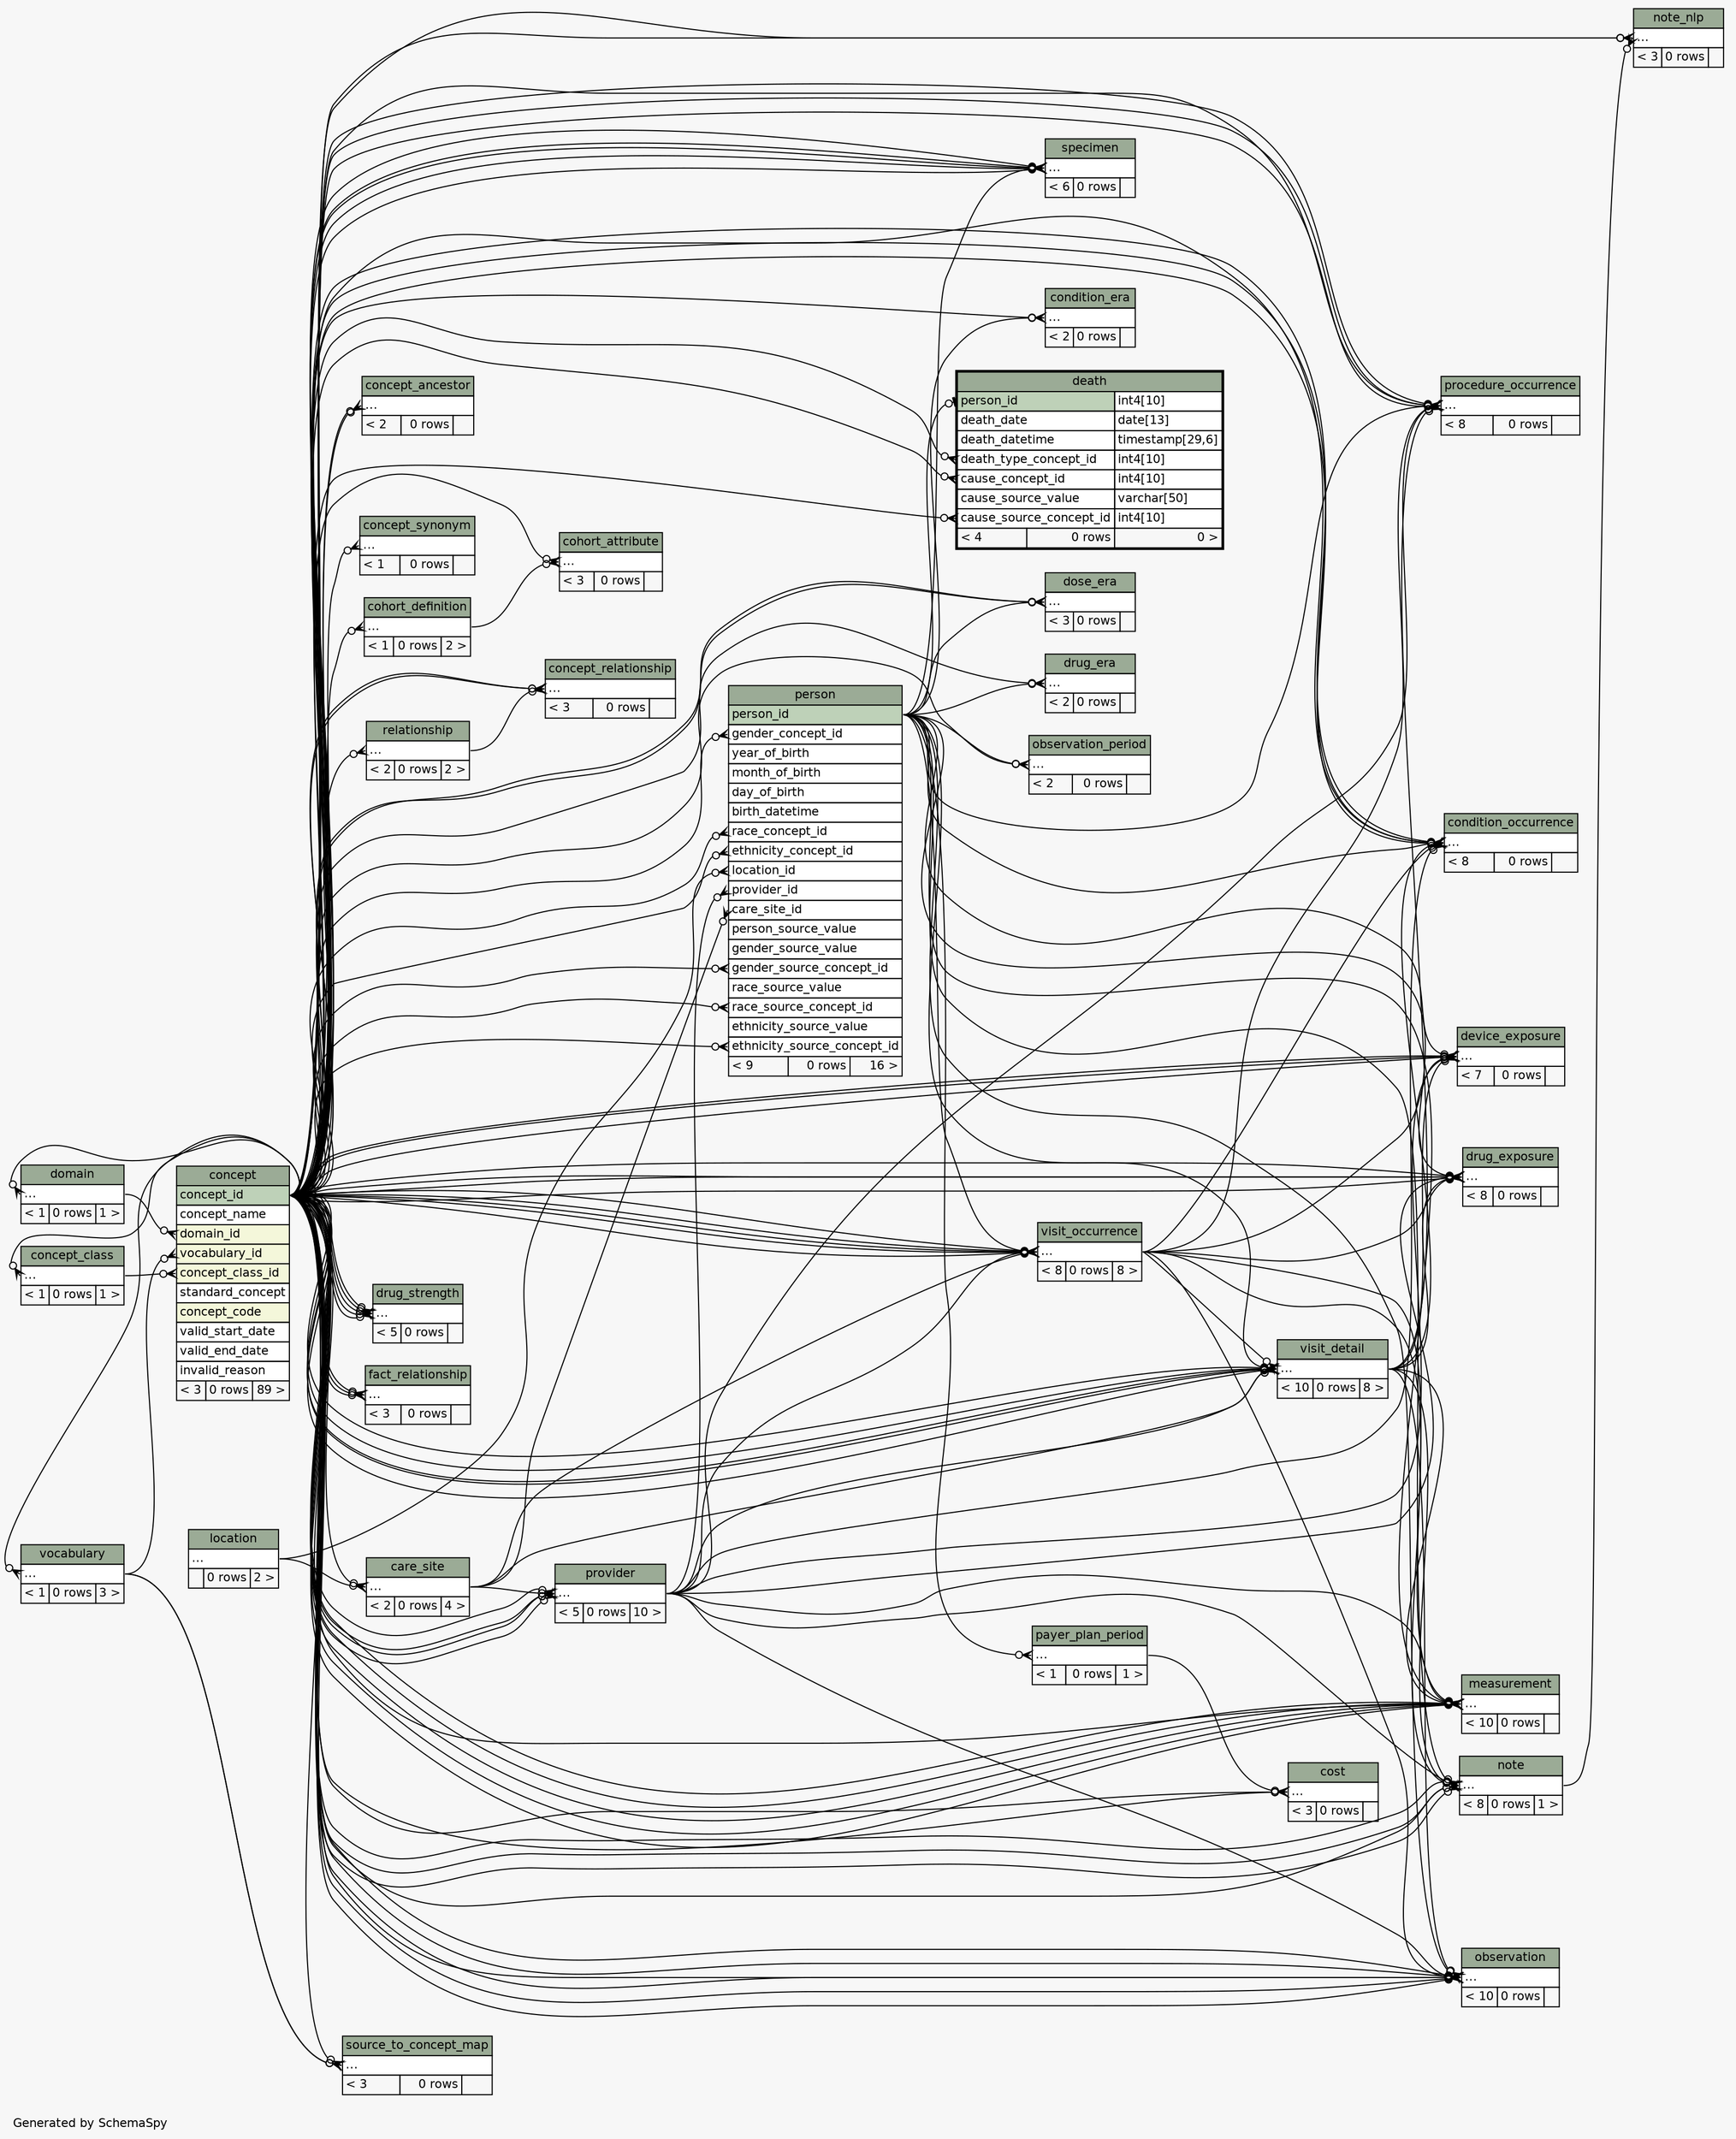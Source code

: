 // dot 2.38.0 on Linux 4.10.0-32-generic
// SchemaSpy rev 590
digraph "twoDegreesRelationshipsDiagram" {
  graph [
    rankdir="RL"
    bgcolor="#f7f7f7"
    label="\nGenerated by SchemaSpy"
    labeljust="l"
    nodesep="0.18"
    ranksep="0.46"
    fontname="Helvetica"
    fontsize="11"
  ];
  node [
    fontname="Helvetica"
    fontsize="11"
    shape="plaintext"
  ];
  edge [
    arrowsize="0.8"
  ];
  "care_site":"elipses":w -> "location":"elipses":e [arrowhead=none dir=back arrowtail=crowodot];
  "care_site":"elipses":w -> "concept":"concept_id":e [arrowhead=none dir=back arrowtail=crowodot];
  "cohort_attribute":"elipses":w -> "cohort_definition":"elipses":e [arrowhead=none dir=back arrowtail=crowodot];
  "cohort_attribute":"elipses":w -> "concept":"concept_id":e [arrowhead=none dir=back arrowtail=crowodot];
  "cohort_definition":"elipses":w -> "concept":"concept_id":e [arrowhead=none dir=back arrowtail=crowodot];
  "concept":"concept_class_id":w -> "concept_class":"elipses":e [arrowhead=none dir=back arrowtail=crowodot];
  "concept":"domain_id":w -> "domain":"elipses":e [arrowhead=none dir=back arrowtail=crowodot];
  "concept":"vocabulary_id":w -> "vocabulary":"elipses":e [arrowhead=none dir=back arrowtail=crowodot];
  "concept_ancestor":"elipses":w -> "concept":"concept_id":e [arrowhead=none dir=back arrowtail=crowodot];
  "concept_ancestor":"elipses":w -> "concept":"concept_id":e [arrowhead=none dir=back arrowtail=crowodot];
  "concept_class":"elipses":w -> "concept":"concept_id":e [arrowhead=none dir=back arrowtail=crowodot];
  "concept_relationship":"elipses":w -> "concept":"concept_id":e [arrowhead=none dir=back arrowtail=crowodot];
  "concept_relationship":"elipses":w -> "concept":"concept_id":e [arrowhead=none dir=back arrowtail=crowodot];
  "concept_relationship":"elipses":w -> "relationship":"elipses":e [arrowhead=none dir=back arrowtail=crowodot];
  "concept_synonym":"elipses":w -> "concept":"concept_id":e [arrowhead=none dir=back arrowtail=crowodot];
  "condition_era":"elipses":w -> "concept":"concept_id":e [arrowhead=none dir=back arrowtail=crowodot];
  "condition_era":"elipses":w -> "person":"person_id":e [arrowhead=none dir=back arrowtail=crowodot];
  "condition_occurrence":"elipses":w -> "concept":"concept_id":e [arrowhead=none dir=back arrowtail=crowodot];
  "condition_occurrence":"elipses":w -> "concept":"concept_id":e [arrowhead=none dir=back arrowtail=crowodot];
  "condition_occurrence":"elipses":w -> "concept":"concept_id":e [arrowhead=none dir=back arrowtail=crowodot];
  "condition_occurrence":"elipses":w -> "concept":"concept_id":e [arrowhead=none dir=back arrowtail=crowodot];
  "condition_occurrence":"elipses":w -> "person":"person_id":e [arrowhead=none dir=back arrowtail=crowodot];
  "condition_occurrence":"elipses":w -> "provider":"elipses":e [arrowhead=none dir=back arrowtail=crowodot];
  "condition_occurrence":"elipses":w -> "visit_detail":"elipses":e [arrowhead=none dir=back arrowtail=crowodot];
  "condition_occurrence":"elipses":w -> "visit_occurrence":"elipses":e [arrowhead=none dir=back arrowtail=crowodot];
  "cost":"elipses":w -> "concept":"concept_id":e [arrowhead=none dir=back arrowtail=crowodot];
  "cost":"elipses":w -> "concept":"concept_id":e [arrowhead=none dir=back arrowtail=crowodot];
  "cost":"elipses":w -> "payer_plan_period":"elipses":e [arrowhead=none dir=back arrowtail=crowodot];
  "death":"cause_concept_id":w -> "concept":"concept_id":e [arrowhead=none dir=back arrowtail=crowodot];
  "death":"cause_source_concept_id":w -> "concept":"concept_id":e [arrowhead=none dir=back arrowtail=crowodot];
  "death":"death_type_concept_id":w -> "concept":"concept_id":e [arrowhead=none dir=back arrowtail=crowodot];
  "death":"person_id":w -> "person":"person_id":e [arrowhead=none dir=back arrowtail=teeodot];
  "device_exposure":"elipses":w -> "concept":"concept_id":e [arrowhead=none dir=back arrowtail=crowodot];
  "device_exposure":"elipses":w -> "concept":"concept_id":e [arrowhead=none dir=back arrowtail=crowodot];
  "device_exposure":"elipses":w -> "concept":"concept_id":e [arrowhead=none dir=back arrowtail=crowodot];
  "device_exposure":"elipses":w -> "person":"person_id":e [arrowhead=none dir=back arrowtail=crowodot];
  "device_exposure":"elipses":w -> "provider":"elipses":e [arrowhead=none dir=back arrowtail=crowodot];
  "device_exposure":"elipses":w -> "visit_detail":"elipses":e [arrowhead=none dir=back arrowtail=crowodot];
  "device_exposure":"elipses":w -> "visit_occurrence":"elipses":e [arrowhead=none dir=back arrowtail=crowodot];
  "domain":"elipses":w -> "concept":"concept_id":e [arrowhead=none dir=back arrowtail=crowodot];
  "dose_era":"elipses":w -> "concept":"concept_id":e [arrowhead=none dir=back arrowtail=crowodot];
  "dose_era":"elipses":w -> "person":"person_id":e [arrowhead=none dir=back arrowtail=crowodot];
  "dose_era":"elipses":w -> "concept":"concept_id":e [arrowhead=none dir=back arrowtail=crowodot];
  "drug_era":"elipses":w -> "concept":"concept_id":e [arrowhead=none dir=back arrowtail=crowodot];
  "drug_era":"elipses":w -> "person":"person_id":e [arrowhead=none dir=back arrowtail=crowodot];
  "drug_exposure":"elipses":w -> "concept":"concept_id":e [arrowhead=none dir=back arrowtail=crowodot];
  "drug_exposure":"elipses":w -> "concept":"concept_id":e [arrowhead=none dir=back arrowtail=crowodot];
  "drug_exposure":"elipses":w -> "concept":"concept_id":e [arrowhead=none dir=back arrowtail=crowodot];
  "drug_exposure":"elipses":w -> "person":"person_id":e [arrowhead=none dir=back arrowtail=crowodot];
  "drug_exposure":"elipses":w -> "provider":"elipses":e [arrowhead=none dir=back arrowtail=crowodot];
  "drug_exposure":"elipses":w -> "concept":"concept_id":e [arrowhead=none dir=back arrowtail=crowodot];
  "drug_exposure":"elipses":w -> "visit_detail":"elipses":e [arrowhead=none dir=back arrowtail=crowodot];
  "drug_exposure":"elipses":w -> "visit_occurrence":"elipses":e [arrowhead=none dir=back arrowtail=crowodot];
  "drug_strength":"elipses":w -> "concept":"concept_id":e [arrowhead=none dir=back arrowtail=crowodot];
  "drug_strength":"elipses":w -> "concept":"concept_id":e [arrowhead=none dir=back arrowtail=crowodot];
  "drug_strength":"elipses":w -> "concept":"concept_id":e [arrowhead=none dir=back arrowtail=crowodot];
  "drug_strength":"elipses":w -> "concept":"concept_id":e [arrowhead=none dir=back arrowtail=crowodot];
  "drug_strength":"elipses":w -> "concept":"concept_id":e [arrowhead=none dir=back arrowtail=crowodot];
  "fact_relationship":"elipses":w -> "concept":"concept_id":e [arrowhead=none dir=back arrowtail=crowodot];
  "fact_relationship":"elipses":w -> "concept":"concept_id":e [arrowhead=none dir=back arrowtail=crowodot];
  "fact_relationship":"elipses":w -> "concept":"concept_id":e [arrowhead=none dir=back arrowtail=crowodot];
  "measurement":"elipses":w -> "concept":"concept_id":e [arrowhead=none dir=back arrowtail=crowodot];
  "measurement":"elipses":w -> "concept":"concept_id":e [arrowhead=none dir=back arrowtail=crowodot];
  "measurement":"elipses":w -> "concept":"concept_id":e [arrowhead=none dir=back arrowtail=crowodot];
  "measurement":"elipses":w -> "concept":"concept_id":e [arrowhead=none dir=back arrowtail=crowodot];
  "measurement":"elipses":w -> "person":"person_id":e [arrowhead=none dir=back arrowtail=crowodot];
  "measurement":"elipses":w -> "provider":"elipses":e [arrowhead=none dir=back arrowtail=crowodot];
  "measurement":"elipses":w -> "concept":"concept_id":e [arrowhead=none dir=back arrowtail=crowodot];
  "measurement":"elipses":w -> "concept":"concept_id":e [arrowhead=none dir=back arrowtail=crowodot];
  "measurement":"elipses":w -> "visit_detail":"elipses":e [arrowhead=none dir=back arrowtail=crowodot];
  "measurement":"elipses":w -> "visit_occurrence":"elipses":e [arrowhead=none dir=back arrowtail=crowodot];
  "note":"elipses":w -> "concept":"concept_id":e [arrowhead=none dir=back arrowtail=crowodot];
  "note":"elipses":w -> "concept":"concept_id":e [arrowhead=none dir=back arrowtail=crowodot];
  "note":"elipses":w -> "concept":"concept_id":e [arrowhead=none dir=back arrowtail=crowodot];
  "note":"elipses":w -> "concept":"concept_id":e [arrowhead=none dir=back arrowtail=crowodot];
  "note":"elipses":w -> "person":"person_id":e [arrowhead=none dir=back arrowtail=crowodot];
  "note":"elipses":w -> "provider":"elipses":e [arrowhead=none dir=back arrowtail=crowodot];
  "note":"elipses":w -> "visit_detail":"elipses":e [arrowhead=none dir=back arrowtail=crowodot];
  "note":"elipses":w -> "visit_occurrence":"elipses":e [arrowhead=none dir=back arrowtail=crowodot];
  "note_nlp":"elipses":w -> "note":"elipses":e [arrowhead=none dir=back arrowtail=crowodot];
  "note_nlp":"elipses":w -> "concept":"concept_id":e [arrowhead=none dir=back arrowtail=crowodot];
  "note_nlp":"elipses":w -> "concept":"concept_id":e [arrowhead=none dir=back arrowtail=crowodot];
  "observation":"elipses":w -> "concept":"concept_id":e [arrowhead=none dir=back arrowtail=crowodot];
  "observation":"elipses":w -> "concept":"concept_id":e [arrowhead=none dir=back arrowtail=crowodot];
  "observation":"elipses":w -> "concept":"concept_id":e [arrowhead=none dir=back arrowtail=crowodot];
  "observation":"elipses":w -> "person":"person_id":e [arrowhead=none dir=back arrowtail=crowodot];
  "observation":"elipses":w -> "provider":"elipses":e [arrowhead=none dir=back arrowtail=crowodot];
  "observation":"elipses":w -> "concept":"concept_id":e [arrowhead=none dir=back arrowtail=crowodot];
  "observation":"elipses":w -> "concept":"concept_id":e [arrowhead=none dir=back arrowtail=crowodot];
  "observation":"elipses":w -> "concept":"concept_id":e [arrowhead=none dir=back arrowtail=crowodot];
  "observation":"elipses":w -> "visit_detail":"elipses":e [arrowhead=none dir=back arrowtail=crowodot];
  "observation":"elipses":w -> "visit_occurrence":"elipses":e [arrowhead=none dir=back arrowtail=crowodot];
  "observation_period":"elipses":w -> "concept":"concept_id":e [arrowhead=none dir=back arrowtail=crowodot];
  "observation_period":"elipses":w -> "person":"person_id":e [arrowhead=none dir=back arrowtail=crowodot];
  "payer_plan_period":"elipses":w -> "person":"person_id":e [arrowhead=none dir=back arrowtail=crowodot];
  "person":"care_site_id":w -> "care_site":"elipses":e [arrowhead=none dir=back arrowtail=crowodot];
  "person":"ethnicity_concept_id":w -> "concept":"concept_id":e [arrowhead=none dir=back arrowtail=crowodot];
  "person":"ethnicity_source_concept_id":w -> "concept":"concept_id":e [arrowhead=none dir=back arrowtail=crowodot];
  "person":"gender_concept_id":w -> "concept":"concept_id":e [arrowhead=none dir=back arrowtail=crowodot];
  "person":"gender_source_concept_id":w -> "concept":"concept_id":e [arrowhead=none dir=back arrowtail=crowodot];
  "person":"location_id":w -> "location":"elipses":e [arrowhead=none dir=back arrowtail=crowodot];
  "person":"provider_id":w -> "provider":"elipses":e [arrowhead=none dir=back arrowtail=crowodot];
  "person":"race_concept_id":w -> "concept":"concept_id":e [arrowhead=none dir=back arrowtail=crowodot];
  "person":"race_source_concept_id":w -> "concept":"concept_id":e [arrowhead=none dir=back arrowtail=crowodot];
  "procedure_occurrence":"elipses":w -> "concept":"concept_id":e [arrowhead=none dir=back arrowtail=crowodot];
  "procedure_occurrence":"elipses":w -> "person":"person_id":e [arrowhead=none dir=back arrowtail=crowodot];
  "procedure_occurrence":"elipses":w -> "concept":"concept_id":e [arrowhead=none dir=back arrowtail=crowodot];
  "procedure_occurrence":"elipses":w -> "concept":"concept_id":e [arrowhead=none dir=back arrowtail=crowodot];
  "procedure_occurrence":"elipses":w -> "concept":"concept_id":e [arrowhead=none dir=back arrowtail=crowodot];
  "procedure_occurrence":"elipses":w -> "provider":"elipses":e [arrowhead=none dir=back arrowtail=crowodot];
  "procedure_occurrence":"elipses":w -> "visit_detail":"elipses":e [arrowhead=none dir=back arrowtail=crowodot];
  "procedure_occurrence":"elipses":w -> "visit_occurrence":"elipses":e [arrowhead=none dir=back arrowtail=crowodot];
  "provider":"elipses":w -> "care_site":"elipses":e [arrowhead=none dir=back arrowtail=crowodot];
  "provider":"elipses":w -> "concept":"concept_id":e [arrowhead=none dir=back arrowtail=crowodot];
  "provider":"elipses":w -> "concept":"concept_id":e [arrowhead=none dir=back arrowtail=crowodot];
  "provider":"elipses":w -> "concept":"concept_id":e [arrowhead=none dir=back arrowtail=crowodot];
  "provider":"elipses":w -> "concept":"concept_id":e [arrowhead=none dir=back arrowtail=crowodot];
  "relationship":"elipses":w -> "concept":"concept_id":e [arrowhead=none dir=back arrowtail=crowodot];
  "source_to_concept_map":"elipses":w -> "vocabulary":"elipses":e [arrowhead=none dir=back arrowtail=crowodot];
  "source_to_concept_map":"elipses":w -> "concept":"concept_id":e [arrowhead=none dir=back arrowtail=crowodot];
  "source_to_concept_map":"elipses":w -> "vocabulary":"elipses":e [arrowhead=none dir=back arrowtail=crowodot];
  "specimen":"elipses":w -> "concept":"concept_id":e [arrowhead=none dir=back arrowtail=crowodot];
  "specimen":"elipses":w -> "concept":"concept_id":e [arrowhead=none dir=back arrowtail=crowodot];
  "specimen":"elipses":w -> "person":"person_id":e [arrowhead=none dir=back arrowtail=crowodot];
  "specimen":"elipses":w -> "concept":"concept_id":e [arrowhead=none dir=back arrowtail=crowodot];
  "specimen":"elipses":w -> "concept":"concept_id":e [arrowhead=none dir=back arrowtail=crowodot];
  "specimen":"elipses":w -> "concept":"concept_id":e [arrowhead=none dir=back arrowtail=crowodot];
  "visit_detail":"elipses":w -> "concept":"concept_id":e [arrowhead=none dir=back arrowtail=crowodot];
  "visit_detail":"elipses":w -> "care_site":"elipses":e [arrowhead=none dir=back arrowtail=crowodot];
  "visit_detail":"elipses":w -> "concept":"concept_id":e [arrowhead=none dir=back arrowtail=crowodot];
  "visit_detail":"elipses":w -> "person":"person_id":e [arrowhead=none dir=back arrowtail=crowodot];
  "visit_detail":"elipses":w -> "provider":"elipses":e [arrowhead=none dir=back arrowtail=crowodot];
  "visit_detail":"elipses":w -> "concept":"concept_id":e [arrowhead=none dir=back arrowtail=crowodot];
  "visit_detail":"elipses":w -> "visit_occurrence":"elipses":e [arrowhead=none dir=back arrowtail=crowodot];
  "visit_detail":"elipses":w -> "concept":"concept_id":e [arrowhead=none dir=back arrowtail=crowodot];
  "visit_detail":"elipses":w -> "concept":"concept_id":e [arrowhead=none dir=back arrowtail=crowodot];
  "visit_occurrence":"elipses":w -> "concept":"concept_id":e [arrowhead=none dir=back arrowtail=crowodot];
  "visit_occurrence":"elipses":w -> "care_site":"elipses":e [arrowhead=none dir=back arrowtail=crowodot];
  "visit_occurrence":"elipses":w -> "concept":"concept_id":e [arrowhead=none dir=back arrowtail=crowodot];
  "visit_occurrence":"elipses":w -> "person":"person_id":e [arrowhead=none dir=back arrowtail=crowodot];
  "visit_occurrence":"elipses":w -> "provider":"elipses":e [arrowhead=none dir=back arrowtail=crowodot];
  "visit_occurrence":"elipses":w -> "concept":"concept_id":e [arrowhead=none dir=back arrowtail=crowodot];
  "visit_occurrence":"elipses":w -> "concept":"concept_id":e [arrowhead=none dir=back arrowtail=crowodot];
  "visit_occurrence":"elipses":w -> "concept":"concept_id":e [arrowhead=none dir=back arrowtail=crowodot];
  "vocabulary":"elipses":w -> "concept":"concept_id":e [arrowhead=none dir=back arrowtail=crowodot];
  "care_site" [
    label=<
    <TABLE BORDER="0" CELLBORDER="1" CELLSPACING="0" BGCOLOR="#ffffff">
      <TR><TD COLSPAN="3" BGCOLOR="#9bab96" ALIGN="CENTER">care_site</TD></TR>
      <TR><TD PORT="elipses" COLSPAN="3" ALIGN="LEFT">...</TD></TR>
      <TR><TD ALIGN="LEFT" BGCOLOR="#f7f7f7">&lt; 2</TD><TD ALIGN="RIGHT" BGCOLOR="#f7f7f7">0 rows</TD><TD ALIGN="RIGHT" BGCOLOR="#f7f7f7">4 &gt;</TD></TR>
    </TABLE>>
    URL="care_site.html"
    tooltip="care_site"
  ];
  "cohort_attribute" [
    label=<
    <TABLE BORDER="0" CELLBORDER="1" CELLSPACING="0" BGCOLOR="#ffffff">
      <TR><TD COLSPAN="3" BGCOLOR="#9bab96" ALIGN="CENTER">cohort_attribute</TD></TR>
      <TR><TD PORT="elipses" COLSPAN="3" ALIGN="LEFT">...</TD></TR>
      <TR><TD ALIGN="LEFT" BGCOLOR="#f7f7f7">&lt; 3</TD><TD ALIGN="RIGHT" BGCOLOR="#f7f7f7">0 rows</TD><TD ALIGN="RIGHT" BGCOLOR="#f7f7f7">  </TD></TR>
    </TABLE>>
    URL="cohort_attribute.html"
    tooltip="cohort_attribute"
  ];
  "cohort_definition" [
    label=<
    <TABLE BORDER="0" CELLBORDER="1" CELLSPACING="0" BGCOLOR="#ffffff">
      <TR><TD COLSPAN="3" BGCOLOR="#9bab96" ALIGN="CENTER">cohort_definition</TD></TR>
      <TR><TD PORT="elipses" COLSPAN="3" ALIGN="LEFT">...</TD></TR>
      <TR><TD ALIGN="LEFT" BGCOLOR="#f7f7f7">&lt; 1</TD><TD ALIGN="RIGHT" BGCOLOR="#f7f7f7">0 rows</TD><TD ALIGN="RIGHT" BGCOLOR="#f7f7f7">2 &gt;</TD></TR>
    </TABLE>>
    URL="cohort_definition.html"
    tooltip="cohort_definition"
  ];
  "concept" [
    label=<
    <TABLE BORDER="0" CELLBORDER="1" CELLSPACING="0" BGCOLOR="#ffffff">
      <TR><TD COLSPAN="3" BGCOLOR="#9bab96" ALIGN="CENTER">concept</TD></TR>
      <TR><TD PORT="concept_id" COLSPAN="3" BGCOLOR="#bed1b8" ALIGN="LEFT">concept_id</TD></TR>
      <TR><TD PORT="concept_name" COLSPAN="3" ALIGN="LEFT">concept_name</TD></TR>
      <TR><TD PORT="domain_id" COLSPAN="3" BGCOLOR="#f4f7da" ALIGN="LEFT">domain_id</TD></TR>
      <TR><TD PORT="vocabulary_id" COLSPAN="3" BGCOLOR="#f4f7da" ALIGN="LEFT">vocabulary_id</TD></TR>
      <TR><TD PORT="concept_class_id" COLSPAN="3" BGCOLOR="#f4f7da" ALIGN="LEFT">concept_class_id</TD></TR>
      <TR><TD PORT="standard_concept" COLSPAN="3" ALIGN="LEFT">standard_concept</TD></TR>
      <TR><TD PORT="concept_code" COLSPAN="3" BGCOLOR="#f4f7da" ALIGN="LEFT">concept_code</TD></TR>
      <TR><TD PORT="valid_start_date" COLSPAN="3" ALIGN="LEFT">valid_start_date</TD></TR>
      <TR><TD PORT="valid_end_date" COLSPAN="3" ALIGN="LEFT">valid_end_date</TD></TR>
      <TR><TD PORT="invalid_reason" COLSPAN="3" ALIGN="LEFT">invalid_reason</TD></TR>
      <TR><TD ALIGN="LEFT" BGCOLOR="#f7f7f7">&lt; 3</TD><TD ALIGN="RIGHT" BGCOLOR="#f7f7f7">0 rows</TD><TD ALIGN="RIGHT" BGCOLOR="#f7f7f7">89 &gt;</TD></TR>
    </TABLE>>
    URL="concept.html"
    tooltip="concept"
  ];
  "concept_ancestor" [
    label=<
    <TABLE BORDER="0" CELLBORDER="1" CELLSPACING="0" BGCOLOR="#ffffff">
      <TR><TD COLSPAN="3" BGCOLOR="#9bab96" ALIGN="CENTER">concept_ancestor</TD></TR>
      <TR><TD PORT="elipses" COLSPAN="3" ALIGN="LEFT">...</TD></TR>
      <TR><TD ALIGN="LEFT" BGCOLOR="#f7f7f7">&lt; 2</TD><TD ALIGN="RIGHT" BGCOLOR="#f7f7f7">0 rows</TD><TD ALIGN="RIGHT" BGCOLOR="#f7f7f7">  </TD></TR>
    </TABLE>>
    URL="concept_ancestor.html"
    tooltip="concept_ancestor"
  ];
  "concept_class" [
    label=<
    <TABLE BORDER="0" CELLBORDER="1" CELLSPACING="0" BGCOLOR="#ffffff">
      <TR><TD COLSPAN="3" BGCOLOR="#9bab96" ALIGN="CENTER">concept_class</TD></TR>
      <TR><TD PORT="elipses" COLSPAN="3" ALIGN="LEFT">...</TD></TR>
      <TR><TD ALIGN="LEFT" BGCOLOR="#f7f7f7">&lt; 1</TD><TD ALIGN="RIGHT" BGCOLOR="#f7f7f7">0 rows</TD><TD ALIGN="RIGHT" BGCOLOR="#f7f7f7">1 &gt;</TD></TR>
    </TABLE>>
    URL="concept_class.html"
    tooltip="concept_class"
  ];
  "concept_relationship" [
    label=<
    <TABLE BORDER="0" CELLBORDER="1" CELLSPACING="0" BGCOLOR="#ffffff">
      <TR><TD COLSPAN="3" BGCOLOR="#9bab96" ALIGN="CENTER">concept_relationship</TD></TR>
      <TR><TD PORT="elipses" COLSPAN="3" ALIGN="LEFT">...</TD></TR>
      <TR><TD ALIGN="LEFT" BGCOLOR="#f7f7f7">&lt; 3</TD><TD ALIGN="RIGHT" BGCOLOR="#f7f7f7">0 rows</TD><TD ALIGN="RIGHT" BGCOLOR="#f7f7f7">  </TD></TR>
    </TABLE>>
    URL="concept_relationship.html"
    tooltip="concept_relationship"
  ];
  "concept_synonym" [
    label=<
    <TABLE BORDER="0" CELLBORDER="1" CELLSPACING="0" BGCOLOR="#ffffff">
      <TR><TD COLSPAN="3" BGCOLOR="#9bab96" ALIGN="CENTER">concept_synonym</TD></TR>
      <TR><TD PORT="elipses" COLSPAN="3" ALIGN="LEFT">...</TD></TR>
      <TR><TD ALIGN="LEFT" BGCOLOR="#f7f7f7">&lt; 1</TD><TD ALIGN="RIGHT" BGCOLOR="#f7f7f7">0 rows</TD><TD ALIGN="RIGHT" BGCOLOR="#f7f7f7">  </TD></TR>
    </TABLE>>
    URL="concept_synonym.html"
    tooltip="concept_synonym"
  ];
  "condition_era" [
    label=<
    <TABLE BORDER="0" CELLBORDER="1" CELLSPACING="0" BGCOLOR="#ffffff">
      <TR><TD COLSPAN="3" BGCOLOR="#9bab96" ALIGN="CENTER">condition_era</TD></TR>
      <TR><TD PORT="elipses" COLSPAN="3" ALIGN="LEFT">...</TD></TR>
      <TR><TD ALIGN="LEFT" BGCOLOR="#f7f7f7">&lt; 2</TD><TD ALIGN="RIGHT" BGCOLOR="#f7f7f7">0 rows</TD><TD ALIGN="RIGHT" BGCOLOR="#f7f7f7">  </TD></TR>
    </TABLE>>
    URL="condition_era.html"
    tooltip="condition_era"
  ];
  "condition_occurrence" [
    label=<
    <TABLE BORDER="0" CELLBORDER="1" CELLSPACING="0" BGCOLOR="#ffffff">
      <TR><TD COLSPAN="3" BGCOLOR="#9bab96" ALIGN="CENTER">condition_occurrence</TD></TR>
      <TR><TD PORT="elipses" COLSPAN="3" ALIGN="LEFT">...</TD></TR>
      <TR><TD ALIGN="LEFT" BGCOLOR="#f7f7f7">&lt; 8</TD><TD ALIGN="RIGHT" BGCOLOR="#f7f7f7">0 rows</TD><TD ALIGN="RIGHT" BGCOLOR="#f7f7f7">  </TD></TR>
    </TABLE>>
    URL="condition_occurrence.html"
    tooltip="condition_occurrence"
  ];
  "cost" [
    label=<
    <TABLE BORDER="0" CELLBORDER="1" CELLSPACING="0" BGCOLOR="#ffffff">
      <TR><TD COLSPAN="3" BGCOLOR="#9bab96" ALIGN="CENTER">cost</TD></TR>
      <TR><TD PORT="elipses" COLSPAN="3" ALIGN="LEFT">...</TD></TR>
      <TR><TD ALIGN="LEFT" BGCOLOR="#f7f7f7">&lt; 3</TD><TD ALIGN="RIGHT" BGCOLOR="#f7f7f7">0 rows</TD><TD ALIGN="RIGHT" BGCOLOR="#f7f7f7">  </TD></TR>
    </TABLE>>
    URL="cost.html"
    tooltip="cost"
  ];
  "death" [
    label=<
    <TABLE BORDER="2" CELLBORDER="1" CELLSPACING="0" BGCOLOR="#ffffff">
      <TR><TD COLSPAN="3" BGCOLOR="#9bab96" ALIGN="CENTER">death</TD></TR>
      <TR><TD PORT="person_id" COLSPAN="2" BGCOLOR="#bed1b8" ALIGN="LEFT">person_id</TD><TD PORT="person_id.type" ALIGN="LEFT">int4[10]</TD></TR>
      <TR><TD PORT="death_date" COLSPAN="2" ALIGN="LEFT">death_date</TD><TD PORT="death_date.type" ALIGN="LEFT">date[13]</TD></TR>
      <TR><TD PORT="death_datetime" COLSPAN="2" ALIGN="LEFT">death_datetime</TD><TD PORT="death_datetime.type" ALIGN="LEFT">timestamp[29,6]</TD></TR>
      <TR><TD PORT="death_type_concept_id" COLSPAN="2" ALIGN="LEFT">death_type_concept_id</TD><TD PORT="death_type_concept_id.type" ALIGN="LEFT">int4[10]</TD></TR>
      <TR><TD PORT="cause_concept_id" COLSPAN="2" ALIGN="LEFT">cause_concept_id</TD><TD PORT="cause_concept_id.type" ALIGN="LEFT">int4[10]</TD></TR>
      <TR><TD PORT="cause_source_value" COLSPAN="2" ALIGN="LEFT">cause_source_value</TD><TD PORT="cause_source_value.type" ALIGN="LEFT">varchar[50]</TD></TR>
      <TR><TD PORT="cause_source_concept_id" COLSPAN="2" ALIGN="LEFT">cause_source_concept_id</TD><TD PORT="cause_source_concept_id.type" ALIGN="LEFT">int4[10]</TD></TR>
      <TR><TD ALIGN="LEFT" BGCOLOR="#f7f7f7">&lt; 4</TD><TD ALIGN="RIGHT" BGCOLOR="#f7f7f7">0 rows</TD><TD ALIGN="RIGHT" BGCOLOR="#f7f7f7">0 &gt;</TD></TR>
    </TABLE>>
    URL="death.html"
    tooltip="death"
  ];
  "device_exposure" [
    label=<
    <TABLE BORDER="0" CELLBORDER="1" CELLSPACING="0" BGCOLOR="#ffffff">
      <TR><TD COLSPAN="3" BGCOLOR="#9bab96" ALIGN="CENTER">device_exposure</TD></TR>
      <TR><TD PORT="elipses" COLSPAN="3" ALIGN="LEFT">...</TD></TR>
      <TR><TD ALIGN="LEFT" BGCOLOR="#f7f7f7">&lt; 7</TD><TD ALIGN="RIGHT" BGCOLOR="#f7f7f7">0 rows</TD><TD ALIGN="RIGHT" BGCOLOR="#f7f7f7">  </TD></TR>
    </TABLE>>
    URL="device_exposure.html"
    tooltip="device_exposure"
  ];
  "domain" [
    label=<
    <TABLE BORDER="0" CELLBORDER="1" CELLSPACING="0" BGCOLOR="#ffffff">
      <TR><TD COLSPAN="3" BGCOLOR="#9bab96" ALIGN="CENTER">domain</TD></TR>
      <TR><TD PORT="elipses" COLSPAN="3" ALIGN="LEFT">...</TD></TR>
      <TR><TD ALIGN="LEFT" BGCOLOR="#f7f7f7">&lt; 1</TD><TD ALIGN="RIGHT" BGCOLOR="#f7f7f7">0 rows</TD><TD ALIGN="RIGHT" BGCOLOR="#f7f7f7">1 &gt;</TD></TR>
    </TABLE>>
    URL="domain.html"
    tooltip="domain"
  ];
  "dose_era" [
    label=<
    <TABLE BORDER="0" CELLBORDER="1" CELLSPACING="0" BGCOLOR="#ffffff">
      <TR><TD COLSPAN="3" BGCOLOR="#9bab96" ALIGN="CENTER">dose_era</TD></TR>
      <TR><TD PORT="elipses" COLSPAN="3" ALIGN="LEFT">...</TD></TR>
      <TR><TD ALIGN="LEFT" BGCOLOR="#f7f7f7">&lt; 3</TD><TD ALIGN="RIGHT" BGCOLOR="#f7f7f7">0 rows</TD><TD ALIGN="RIGHT" BGCOLOR="#f7f7f7">  </TD></TR>
    </TABLE>>
    URL="dose_era.html"
    tooltip="dose_era"
  ];
  "drug_era" [
    label=<
    <TABLE BORDER="0" CELLBORDER="1" CELLSPACING="0" BGCOLOR="#ffffff">
      <TR><TD COLSPAN="3" BGCOLOR="#9bab96" ALIGN="CENTER">drug_era</TD></TR>
      <TR><TD PORT="elipses" COLSPAN="3" ALIGN="LEFT">...</TD></TR>
      <TR><TD ALIGN="LEFT" BGCOLOR="#f7f7f7">&lt; 2</TD><TD ALIGN="RIGHT" BGCOLOR="#f7f7f7">0 rows</TD><TD ALIGN="RIGHT" BGCOLOR="#f7f7f7">  </TD></TR>
    </TABLE>>
    URL="drug_era.html"
    tooltip="drug_era"
  ];
  "drug_exposure" [
    label=<
    <TABLE BORDER="0" CELLBORDER="1" CELLSPACING="0" BGCOLOR="#ffffff">
      <TR><TD COLSPAN="3" BGCOLOR="#9bab96" ALIGN="CENTER">drug_exposure</TD></TR>
      <TR><TD PORT="elipses" COLSPAN="3" ALIGN="LEFT">...</TD></TR>
      <TR><TD ALIGN="LEFT" BGCOLOR="#f7f7f7">&lt; 8</TD><TD ALIGN="RIGHT" BGCOLOR="#f7f7f7">0 rows</TD><TD ALIGN="RIGHT" BGCOLOR="#f7f7f7">  </TD></TR>
    </TABLE>>
    URL="drug_exposure.html"
    tooltip="drug_exposure"
  ];
  "drug_strength" [
    label=<
    <TABLE BORDER="0" CELLBORDER="1" CELLSPACING="0" BGCOLOR="#ffffff">
      <TR><TD COLSPAN="3" BGCOLOR="#9bab96" ALIGN="CENTER">drug_strength</TD></TR>
      <TR><TD PORT="elipses" COLSPAN="3" ALIGN="LEFT">...</TD></TR>
      <TR><TD ALIGN="LEFT" BGCOLOR="#f7f7f7">&lt; 5</TD><TD ALIGN="RIGHT" BGCOLOR="#f7f7f7">0 rows</TD><TD ALIGN="RIGHT" BGCOLOR="#f7f7f7">  </TD></TR>
    </TABLE>>
    URL="drug_strength.html"
    tooltip="drug_strength"
  ];
  "fact_relationship" [
    label=<
    <TABLE BORDER="0" CELLBORDER="1" CELLSPACING="0" BGCOLOR="#ffffff">
      <TR><TD COLSPAN="3" BGCOLOR="#9bab96" ALIGN="CENTER">fact_relationship</TD></TR>
      <TR><TD PORT="elipses" COLSPAN="3" ALIGN="LEFT">...</TD></TR>
      <TR><TD ALIGN="LEFT" BGCOLOR="#f7f7f7">&lt; 3</TD><TD ALIGN="RIGHT" BGCOLOR="#f7f7f7">0 rows</TD><TD ALIGN="RIGHT" BGCOLOR="#f7f7f7">  </TD></TR>
    </TABLE>>
    URL="fact_relationship.html"
    tooltip="fact_relationship"
  ];
  "location" [
    label=<
    <TABLE BORDER="0" CELLBORDER="1" CELLSPACING="0" BGCOLOR="#ffffff">
      <TR><TD COLSPAN="3" BGCOLOR="#9bab96" ALIGN="CENTER">location</TD></TR>
      <TR><TD PORT="elipses" COLSPAN="3" ALIGN="LEFT">...</TD></TR>
      <TR><TD ALIGN="LEFT" BGCOLOR="#f7f7f7">  </TD><TD ALIGN="RIGHT" BGCOLOR="#f7f7f7">0 rows</TD><TD ALIGN="RIGHT" BGCOLOR="#f7f7f7">2 &gt;</TD></TR>
    </TABLE>>
    URL="location.html"
    tooltip="location"
  ];
  "measurement" [
    label=<
    <TABLE BORDER="0" CELLBORDER="1" CELLSPACING="0" BGCOLOR="#ffffff">
      <TR><TD COLSPAN="3" BGCOLOR="#9bab96" ALIGN="CENTER">measurement</TD></TR>
      <TR><TD PORT="elipses" COLSPAN="3" ALIGN="LEFT">...</TD></TR>
      <TR><TD ALIGN="LEFT" BGCOLOR="#f7f7f7">&lt; 10</TD><TD ALIGN="RIGHT" BGCOLOR="#f7f7f7">0 rows</TD><TD ALIGN="RIGHT" BGCOLOR="#f7f7f7">  </TD></TR>
    </TABLE>>
    URL="measurement.html"
    tooltip="measurement"
  ];
  "note" [
    label=<
    <TABLE BORDER="0" CELLBORDER="1" CELLSPACING="0" BGCOLOR="#ffffff">
      <TR><TD COLSPAN="3" BGCOLOR="#9bab96" ALIGN="CENTER">note</TD></TR>
      <TR><TD PORT="elipses" COLSPAN="3" ALIGN="LEFT">...</TD></TR>
      <TR><TD ALIGN="LEFT" BGCOLOR="#f7f7f7">&lt; 8</TD><TD ALIGN="RIGHT" BGCOLOR="#f7f7f7">0 rows</TD><TD ALIGN="RIGHT" BGCOLOR="#f7f7f7">1 &gt;</TD></TR>
    </TABLE>>
    URL="note.html"
    tooltip="note"
  ];
  "note_nlp" [
    label=<
    <TABLE BORDER="0" CELLBORDER="1" CELLSPACING="0" BGCOLOR="#ffffff">
      <TR><TD COLSPAN="3" BGCOLOR="#9bab96" ALIGN="CENTER">note_nlp</TD></TR>
      <TR><TD PORT="elipses" COLSPAN="3" ALIGN="LEFT">...</TD></TR>
      <TR><TD ALIGN="LEFT" BGCOLOR="#f7f7f7">&lt; 3</TD><TD ALIGN="RIGHT" BGCOLOR="#f7f7f7">0 rows</TD><TD ALIGN="RIGHT" BGCOLOR="#f7f7f7">  </TD></TR>
    </TABLE>>
    URL="note_nlp.html"
    tooltip="note_nlp"
  ];
  "observation" [
    label=<
    <TABLE BORDER="0" CELLBORDER="1" CELLSPACING="0" BGCOLOR="#ffffff">
      <TR><TD COLSPAN="3" BGCOLOR="#9bab96" ALIGN="CENTER">observation</TD></TR>
      <TR><TD PORT="elipses" COLSPAN="3" ALIGN="LEFT">...</TD></TR>
      <TR><TD ALIGN="LEFT" BGCOLOR="#f7f7f7">&lt; 10</TD><TD ALIGN="RIGHT" BGCOLOR="#f7f7f7">0 rows</TD><TD ALIGN="RIGHT" BGCOLOR="#f7f7f7">  </TD></TR>
    </TABLE>>
    URL="observation.html"
    tooltip="observation"
  ];
  "observation_period" [
    label=<
    <TABLE BORDER="0" CELLBORDER="1" CELLSPACING="0" BGCOLOR="#ffffff">
      <TR><TD COLSPAN="3" BGCOLOR="#9bab96" ALIGN="CENTER">observation_period</TD></TR>
      <TR><TD PORT="elipses" COLSPAN="3" ALIGN="LEFT">...</TD></TR>
      <TR><TD ALIGN="LEFT" BGCOLOR="#f7f7f7">&lt; 2</TD><TD ALIGN="RIGHT" BGCOLOR="#f7f7f7">0 rows</TD><TD ALIGN="RIGHT" BGCOLOR="#f7f7f7">  </TD></TR>
    </TABLE>>
    URL="observation_period.html"
    tooltip="observation_period"
  ];
  "payer_plan_period" [
    label=<
    <TABLE BORDER="0" CELLBORDER="1" CELLSPACING="0" BGCOLOR="#ffffff">
      <TR><TD COLSPAN="3" BGCOLOR="#9bab96" ALIGN="CENTER">payer_plan_period</TD></TR>
      <TR><TD PORT="elipses" COLSPAN="3" ALIGN="LEFT">...</TD></TR>
      <TR><TD ALIGN="LEFT" BGCOLOR="#f7f7f7">&lt; 1</TD><TD ALIGN="RIGHT" BGCOLOR="#f7f7f7">0 rows</TD><TD ALIGN="RIGHT" BGCOLOR="#f7f7f7">1 &gt;</TD></TR>
    </TABLE>>
    URL="payer_plan_period.html"
    tooltip="payer_plan_period"
  ];
  "person" [
    label=<
    <TABLE BORDER="0" CELLBORDER="1" CELLSPACING="0" BGCOLOR="#ffffff">
      <TR><TD COLSPAN="3" BGCOLOR="#9bab96" ALIGN="CENTER">person</TD></TR>
      <TR><TD PORT="person_id" COLSPAN="3" BGCOLOR="#bed1b8" ALIGN="LEFT">person_id</TD></TR>
      <TR><TD PORT="gender_concept_id" COLSPAN="3" ALIGN="LEFT">gender_concept_id</TD></TR>
      <TR><TD PORT="year_of_birth" COLSPAN="3" ALIGN="LEFT">year_of_birth</TD></TR>
      <TR><TD PORT="month_of_birth" COLSPAN="3" ALIGN="LEFT">month_of_birth</TD></TR>
      <TR><TD PORT="day_of_birth" COLSPAN="3" ALIGN="LEFT">day_of_birth</TD></TR>
      <TR><TD PORT="birth_datetime" COLSPAN="3" ALIGN="LEFT">birth_datetime</TD></TR>
      <TR><TD PORT="race_concept_id" COLSPAN="3" ALIGN="LEFT">race_concept_id</TD></TR>
      <TR><TD PORT="ethnicity_concept_id" COLSPAN="3" ALIGN="LEFT">ethnicity_concept_id</TD></TR>
      <TR><TD PORT="location_id" COLSPAN="3" ALIGN="LEFT">location_id</TD></TR>
      <TR><TD PORT="provider_id" COLSPAN="3" ALIGN="LEFT">provider_id</TD></TR>
      <TR><TD PORT="care_site_id" COLSPAN="3" ALIGN="LEFT">care_site_id</TD></TR>
      <TR><TD PORT="person_source_value" COLSPAN="3" ALIGN="LEFT">person_source_value</TD></TR>
      <TR><TD PORT="gender_source_value" COLSPAN="3" ALIGN="LEFT">gender_source_value</TD></TR>
      <TR><TD PORT="gender_source_concept_id" COLSPAN="3" ALIGN="LEFT">gender_source_concept_id</TD></TR>
      <TR><TD PORT="race_source_value" COLSPAN="3" ALIGN="LEFT">race_source_value</TD></TR>
      <TR><TD PORT="race_source_concept_id" COLSPAN="3" ALIGN="LEFT">race_source_concept_id</TD></TR>
      <TR><TD PORT="ethnicity_source_value" COLSPAN="3" ALIGN="LEFT">ethnicity_source_value</TD></TR>
      <TR><TD PORT="ethnicity_source_concept_id" COLSPAN="3" ALIGN="LEFT">ethnicity_source_concept_id</TD></TR>
      <TR><TD ALIGN="LEFT" BGCOLOR="#f7f7f7">&lt; 9</TD><TD ALIGN="RIGHT" BGCOLOR="#f7f7f7">0 rows</TD><TD ALIGN="RIGHT" BGCOLOR="#f7f7f7">16 &gt;</TD></TR>
    </TABLE>>
    URL="person.html"
    tooltip="person"
  ];
  "procedure_occurrence" [
    label=<
    <TABLE BORDER="0" CELLBORDER="1" CELLSPACING="0" BGCOLOR="#ffffff">
      <TR><TD COLSPAN="3" BGCOLOR="#9bab96" ALIGN="CENTER">procedure_occurrence</TD></TR>
      <TR><TD PORT="elipses" COLSPAN="3" ALIGN="LEFT">...</TD></TR>
      <TR><TD ALIGN="LEFT" BGCOLOR="#f7f7f7">&lt; 8</TD><TD ALIGN="RIGHT" BGCOLOR="#f7f7f7">0 rows</TD><TD ALIGN="RIGHT" BGCOLOR="#f7f7f7">  </TD></TR>
    </TABLE>>
    URL="procedure_occurrence.html"
    tooltip="procedure_occurrence"
  ];
  "provider" [
    label=<
    <TABLE BORDER="0" CELLBORDER="1" CELLSPACING="0" BGCOLOR="#ffffff">
      <TR><TD COLSPAN="3" BGCOLOR="#9bab96" ALIGN="CENTER">provider</TD></TR>
      <TR><TD PORT="elipses" COLSPAN="3" ALIGN="LEFT">...</TD></TR>
      <TR><TD ALIGN="LEFT" BGCOLOR="#f7f7f7">&lt; 5</TD><TD ALIGN="RIGHT" BGCOLOR="#f7f7f7">0 rows</TD><TD ALIGN="RIGHT" BGCOLOR="#f7f7f7">10 &gt;</TD></TR>
    </TABLE>>
    URL="provider.html"
    tooltip="provider"
  ];
  "relationship" [
    label=<
    <TABLE BORDER="0" CELLBORDER="1" CELLSPACING="0" BGCOLOR="#ffffff">
      <TR><TD COLSPAN="3" BGCOLOR="#9bab96" ALIGN="CENTER">relationship</TD></TR>
      <TR><TD PORT="elipses" COLSPAN="3" ALIGN="LEFT">...</TD></TR>
      <TR><TD ALIGN="LEFT" BGCOLOR="#f7f7f7">&lt; 2</TD><TD ALIGN="RIGHT" BGCOLOR="#f7f7f7">0 rows</TD><TD ALIGN="RIGHT" BGCOLOR="#f7f7f7">2 &gt;</TD></TR>
    </TABLE>>
    URL="relationship.html"
    tooltip="relationship"
  ];
  "source_to_concept_map" [
    label=<
    <TABLE BORDER="0" CELLBORDER="1" CELLSPACING="0" BGCOLOR="#ffffff">
      <TR><TD COLSPAN="3" BGCOLOR="#9bab96" ALIGN="CENTER">source_to_concept_map</TD></TR>
      <TR><TD PORT="elipses" COLSPAN="3" ALIGN="LEFT">...</TD></TR>
      <TR><TD ALIGN="LEFT" BGCOLOR="#f7f7f7">&lt; 3</TD><TD ALIGN="RIGHT" BGCOLOR="#f7f7f7">0 rows</TD><TD ALIGN="RIGHT" BGCOLOR="#f7f7f7">  </TD></TR>
    </TABLE>>
    URL="source_to_concept_map.html"
    tooltip="source_to_concept_map"
  ];
  "specimen" [
    label=<
    <TABLE BORDER="0" CELLBORDER="1" CELLSPACING="0" BGCOLOR="#ffffff">
      <TR><TD COLSPAN="3" BGCOLOR="#9bab96" ALIGN="CENTER">specimen</TD></TR>
      <TR><TD PORT="elipses" COLSPAN="3" ALIGN="LEFT">...</TD></TR>
      <TR><TD ALIGN="LEFT" BGCOLOR="#f7f7f7">&lt; 6</TD><TD ALIGN="RIGHT" BGCOLOR="#f7f7f7">0 rows</TD><TD ALIGN="RIGHT" BGCOLOR="#f7f7f7">  </TD></TR>
    </TABLE>>
    URL="specimen.html"
    tooltip="specimen"
  ];
  "visit_detail" [
    label=<
    <TABLE BORDER="0" CELLBORDER="1" CELLSPACING="0" BGCOLOR="#ffffff">
      <TR><TD COLSPAN="3" BGCOLOR="#9bab96" ALIGN="CENTER">visit_detail</TD></TR>
      <TR><TD PORT="elipses" COLSPAN="3" ALIGN="LEFT">...</TD></TR>
      <TR><TD ALIGN="LEFT" BGCOLOR="#f7f7f7">&lt; 10</TD><TD ALIGN="RIGHT" BGCOLOR="#f7f7f7">0 rows</TD><TD ALIGN="RIGHT" BGCOLOR="#f7f7f7">8 &gt;</TD></TR>
    </TABLE>>
    URL="visit_detail.html"
    tooltip="visit_detail"
  ];
  "visit_occurrence" [
    label=<
    <TABLE BORDER="0" CELLBORDER="1" CELLSPACING="0" BGCOLOR="#ffffff">
      <TR><TD COLSPAN="3" BGCOLOR="#9bab96" ALIGN="CENTER">visit_occurrence</TD></TR>
      <TR><TD PORT="elipses" COLSPAN="3" ALIGN="LEFT">...</TD></TR>
      <TR><TD ALIGN="LEFT" BGCOLOR="#f7f7f7">&lt; 8</TD><TD ALIGN="RIGHT" BGCOLOR="#f7f7f7">0 rows</TD><TD ALIGN="RIGHT" BGCOLOR="#f7f7f7">8 &gt;</TD></TR>
    </TABLE>>
    URL="visit_occurrence.html"
    tooltip="visit_occurrence"
  ];
  "vocabulary" [
    label=<
    <TABLE BORDER="0" CELLBORDER="1" CELLSPACING="0" BGCOLOR="#ffffff">
      <TR><TD COLSPAN="3" BGCOLOR="#9bab96" ALIGN="CENTER">vocabulary</TD></TR>
      <TR><TD PORT="elipses" COLSPAN="3" ALIGN="LEFT">...</TD></TR>
      <TR><TD ALIGN="LEFT" BGCOLOR="#f7f7f7">&lt; 1</TD><TD ALIGN="RIGHT" BGCOLOR="#f7f7f7">0 rows</TD><TD ALIGN="RIGHT" BGCOLOR="#f7f7f7">3 &gt;</TD></TR>
    </TABLE>>
    URL="vocabulary.html"
    tooltip="vocabulary"
  ];
}
